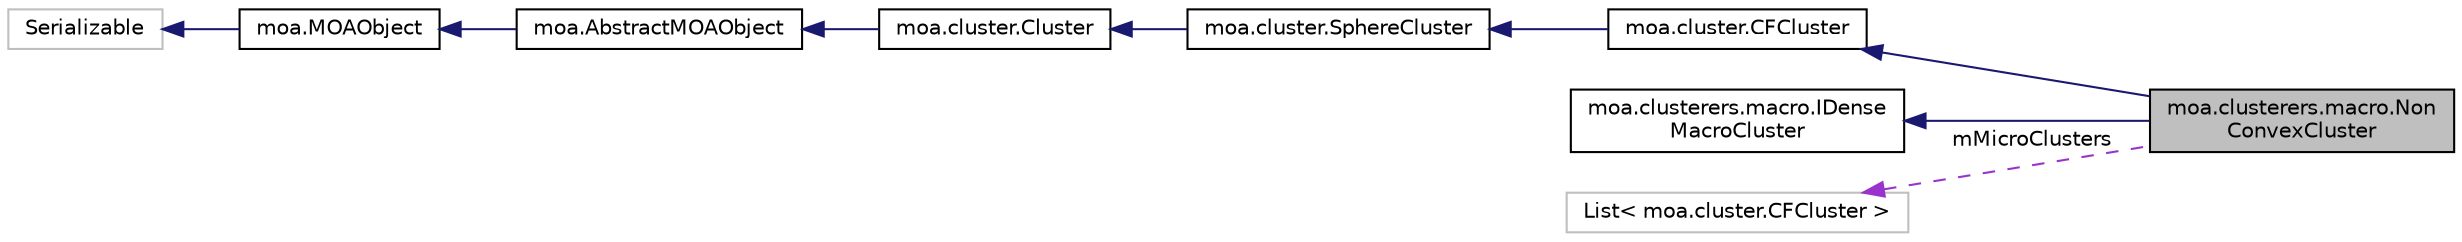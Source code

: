 digraph "moa.clusterers.macro.NonConvexCluster"
{
 // LATEX_PDF_SIZE
  edge [fontname="Helvetica",fontsize="10",labelfontname="Helvetica",labelfontsize="10"];
  node [fontname="Helvetica",fontsize="10",shape=record];
  rankdir="LR";
  Node1 [label="moa.clusterers.macro.Non\lConvexCluster",height=0.2,width=0.4,color="black", fillcolor="grey75", style="filled", fontcolor="black",tooltip=" "];
  Node2 -> Node1 [dir="back",color="midnightblue",fontsize="10",style="solid"];
  Node2 [label="moa.cluster.CFCluster",height=0.2,width=0.4,color="black", fillcolor="white", style="filled",URL="$classmoa_1_1cluster_1_1_c_f_cluster.html",tooltip=" "];
  Node3 -> Node2 [dir="back",color="midnightblue",fontsize="10",style="solid"];
  Node3 [label="moa.cluster.SphereCluster",height=0.2,width=0.4,color="black", fillcolor="white", style="filled",URL="$classmoa_1_1cluster_1_1_sphere_cluster.html",tooltip=" "];
  Node4 -> Node3 [dir="back",color="midnightblue",fontsize="10",style="solid"];
  Node4 [label="moa.cluster.Cluster",height=0.2,width=0.4,color="black", fillcolor="white", style="filled",URL="$classmoa_1_1cluster_1_1_cluster.html",tooltip=" "];
  Node5 -> Node4 [dir="back",color="midnightblue",fontsize="10",style="solid"];
  Node5 [label="moa.AbstractMOAObject",height=0.2,width=0.4,color="black", fillcolor="white", style="filled",URL="$classmoa_1_1_abstract_m_o_a_object.html",tooltip=" "];
  Node6 -> Node5 [dir="back",color="midnightblue",fontsize="10",style="solid"];
  Node6 [label="moa.MOAObject",height=0.2,width=0.4,color="black", fillcolor="white", style="filled",URL="$interfacemoa_1_1_m_o_a_object.html",tooltip=" "];
  Node7 -> Node6 [dir="back",color="midnightblue",fontsize="10",style="solid"];
  Node7 [label="Serializable",height=0.2,width=0.4,color="grey75", fillcolor="white", style="filled",tooltip=" "];
  Node8 -> Node1 [dir="back",color="midnightblue",fontsize="10",style="solid"];
  Node8 [label="moa.clusterers.macro.IDense\lMacroCluster",height=0.2,width=0.4,color="black", fillcolor="white", style="filled",URL="$interfacemoa_1_1clusterers_1_1macro_1_1_i_dense_macro_cluster.html",tooltip=" "];
  Node9 -> Node1 [dir="back",color="darkorchid3",fontsize="10",style="dashed",label=" mMicroClusters" ];
  Node9 [label="List\< moa.cluster.CFCluster \>",height=0.2,width=0.4,color="grey75", fillcolor="white", style="filled",tooltip=" "];
}
